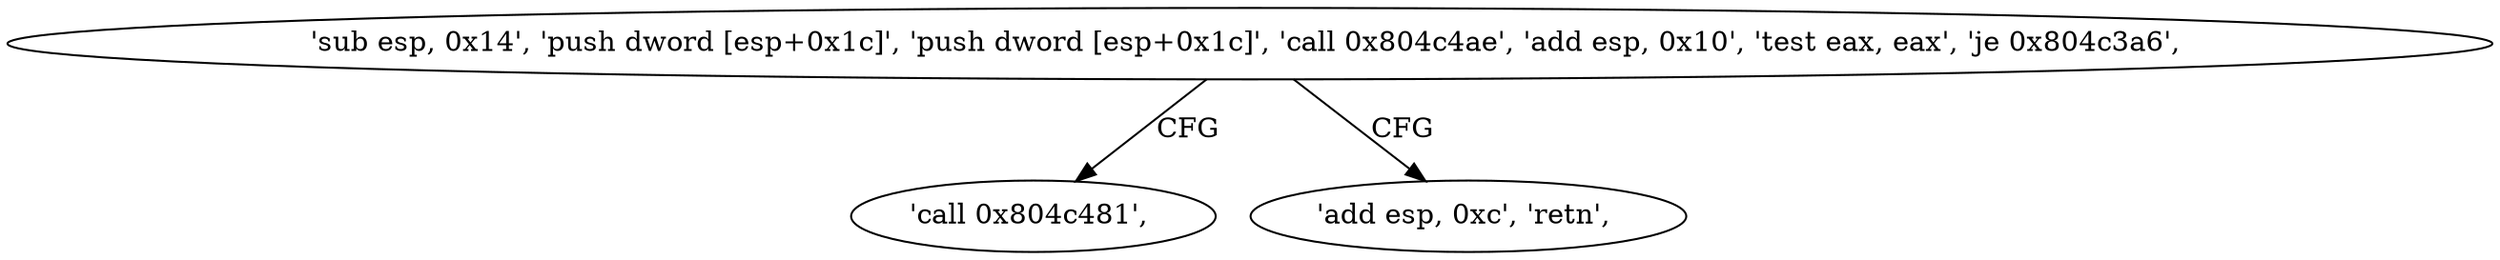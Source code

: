 digraph "func" {
"134529931" [label = "'sub esp, 0x14', 'push dword [esp+0x1c]', 'push dword [esp+0x1c]', 'call 0x804c4ae', 'add esp, 0x10', 'test eax, eax', 'je 0x804c3a6', " ]
"134529958" [label = "'call 0x804c481', " ]
"134529954" [label = "'add esp, 0xc', 'retn', " ]
"134529931" -> "134529958" [ label = "CFG" ]
"134529931" -> "134529954" [ label = "CFG" ]
}
